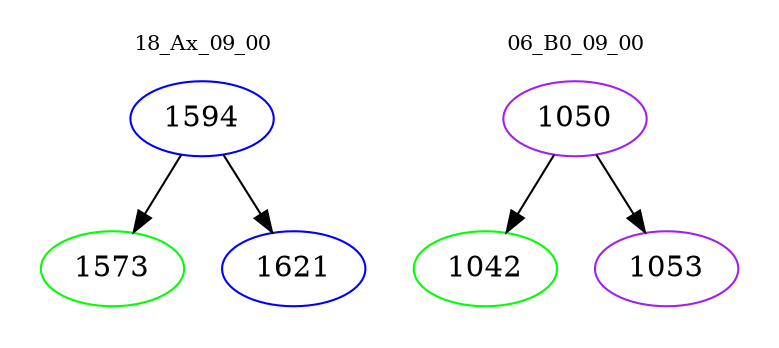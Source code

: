 digraph{
subgraph cluster_0 {
color = white
label = "18_Ax_09_00";
fontsize=10;
T0_1594 [label="1594", color="blue"]
T0_1594 -> T0_1573 [color="black"]
T0_1573 [label="1573", color="green"]
T0_1594 -> T0_1621 [color="black"]
T0_1621 [label="1621", color="blue"]
}
subgraph cluster_1 {
color = white
label = "06_B0_09_00";
fontsize=10;
T1_1050 [label="1050", color="purple"]
T1_1050 -> T1_1042 [color="black"]
T1_1042 [label="1042", color="green"]
T1_1050 -> T1_1053 [color="black"]
T1_1053 [label="1053", color="purple"]
}
}
